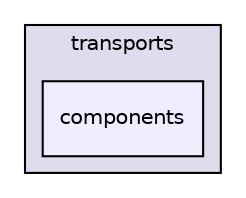 digraph "includetmp/rpcdds/transports/components" {
  compound=true
  node [ fontsize="10", fontname="Helvetica"];
  edge [ labelfontsize="10", labelfontname="Helvetica"];
  subgraph clusterdir_fa71577d92ed811a870d41d9b7cd6be8 {
    graph [ bgcolor="#ddddee", pencolor="black", label="transports" fontname="Helvetica", fontsize="10", URL="dir_fa71577d92ed811a870d41d9b7cd6be8.html"]
  dir_e748800c30e50f6676897f06c3e3aa63 [shape=box, label="components", style="filled", fillcolor="#eeeeff", pencolor="black", URL="dir_e748800c30e50f6676897f06c3e3aa63.html"];
  }
}

